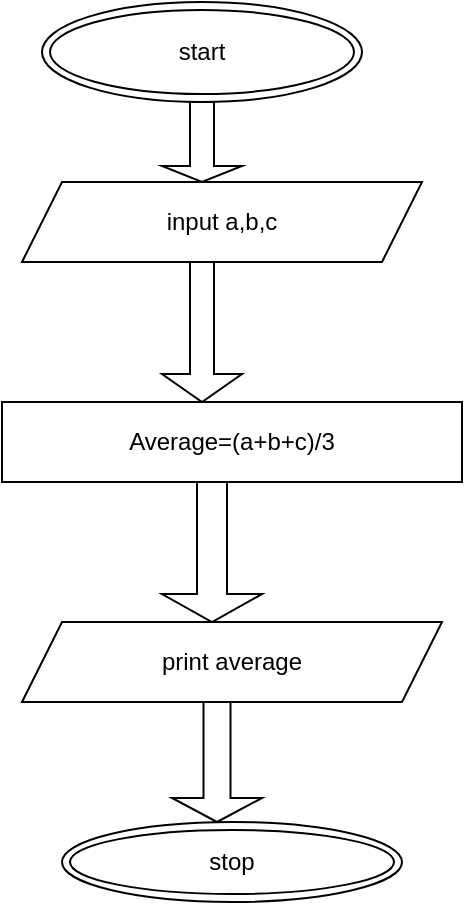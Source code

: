 <mxfile version="20.5.3" type="device"><diagram id="QisIY6CUkW_FX0ayJWvC" name="Page-1"><mxGraphModel dx="1038" dy="571" grid="1" gridSize="10" guides="1" tooltips="1" connect="1" arrows="1" fold="1" page="1" pageScale="1" pageWidth="850" pageHeight="1100" math="0" shadow="0"><root><mxCell id="0"/><mxCell id="1" parent="0"/><mxCell id="_d9Lcfb7vOzpPSIMte_x-3" value="start" style="ellipse;shape=doubleEllipse;whiteSpace=wrap;html=1;" vertex="1" parent="1"><mxGeometry x="370" y="30" width="160" height="50" as="geometry"/></mxCell><mxCell id="_d9Lcfb7vOzpPSIMte_x-5" value="input a,b,c" style="shape=parallelogram;perimeter=parallelogramPerimeter;whiteSpace=wrap;html=1;fixedSize=1;size=20;" vertex="1" parent="1"><mxGeometry x="360" y="120" width="200" height="40" as="geometry"/></mxCell><mxCell id="_d9Lcfb7vOzpPSIMte_x-6" value="" style="shape=singleArrow;direction=south;whiteSpace=wrap;html=1;" vertex="1" parent="1"><mxGeometry x="430" y="160" width="40" height="70" as="geometry"/></mxCell><mxCell id="_d9Lcfb7vOzpPSIMte_x-12" value="" style="shape=singleArrow;direction=south;whiteSpace=wrap;html=1;" vertex="1" parent="1"><mxGeometry x="430" y="80" width="40" height="40" as="geometry"/></mxCell><mxCell id="_d9Lcfb7vOzpPSIMte_x-14" value="Average=(a+b+c)/3" style="rounded=0;whiteSpace=wrap;html=1;" vertex="1" parent="1"><mxGeometry x="350" y="230" width="230" height="40" as="geometry"/></mxCell><mxCell id="_d9Lcfb7vOzpPSIMte_x-15" value="" style="shape=singleArrow;direction=south;whiteSpace=wrap;html=1;" vertex="1" parent="1"><mxGeometry x="430" y="270" width="50" height="70" as="geometry"/></mxCell><mxCell id="_d9Lcfb7vOzpPSIMte_x-16" value="print average" style="shape=parallelogram;perimeter=parallelogramPerimeter;whiteSpace=wrap;html=1;fixedSize=1;" vertex="1" parent="1"><mxGeometry x="360" y="340" width="210" height="40" as="geometry"/></mxCell><mxCell id="_d9Lcfb7vOzpPSIMte_x-17" value="" style="shape=singleArrow;direction=south;whiteSpace=wrap;html=1;" vertex="1" parent="1"><mxGeometry x="435" y="380" width="45" height="60" as="geometry"/></mxCell><mxCell id="_d9Lcfb7vOzpPSIMte_x-18" value="stop" style="ellipse;shape=doubleEllipse;whiteSpace=wrap;html=1;" vertex="1" parent="1"><mxGeometry x="380" y="440" width="170" height="40" as="geometry"/></mxCell></root></mxGraphModel></diagram></mxfile>